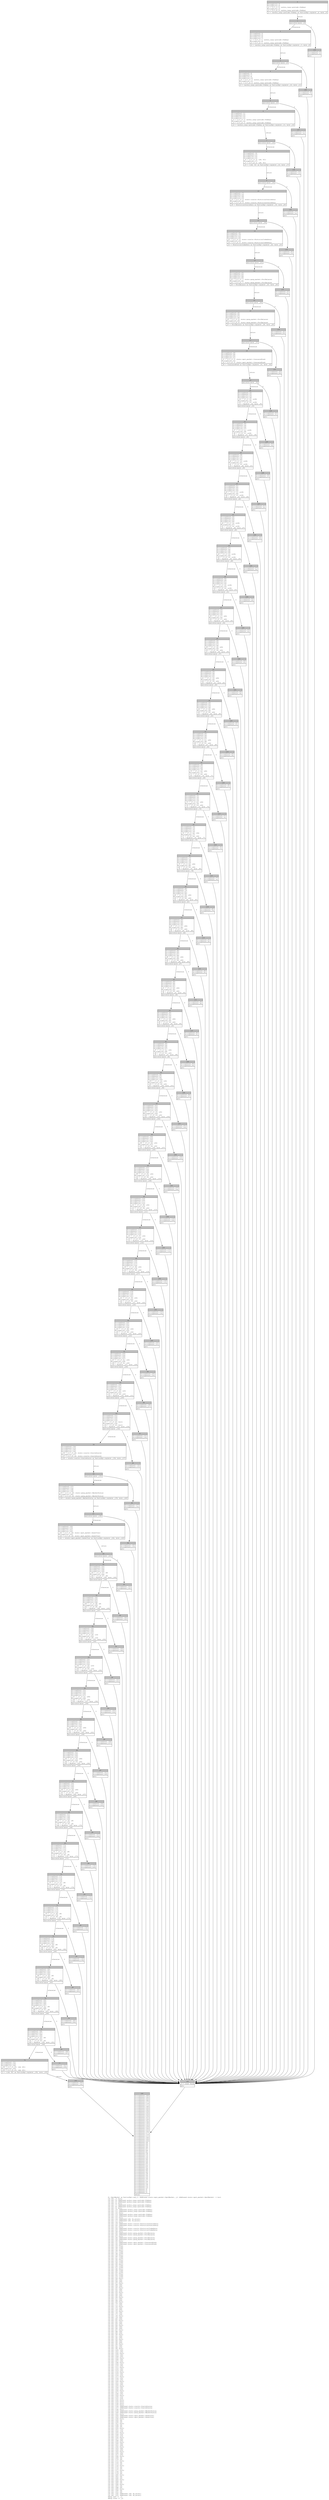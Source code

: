 digraph Mir_0_17889 {
    graph [fontname="Courier, monospace"];
    node [fontname="Courier, monospace"];
    edge [fontname="Courier, monospace"];
    label=<fn &lt;SpotMarket as PartialEq&gt;::eq(_1: &amp;ReErased state::spot_market::SpotMarket, _2: &amp;ReErased state::spot_market::SpotMarket) -&gt; bool<br align="left"/>let mut _3: bool;<br align="left"/>let mut _4: &amp;ReErased anchor_lang::prelude::Pubkey;<br align="left"/>let mut _5: &amp;ReErased anchor_lang::prelude::Pubkey;<br align="left"/>let mut _6: bool;<br align="left"/>let mut _7: &amp;ReErased anchor_lang::prelude::Pubkey;<br align="left"/>let mut _8: &amp;ReErased anchor_lang::prelude::Pubkey;<br align="left"/>let mut _9: bool;<br align="left"/>let mut _10: &amp;ReErased anchor_lang::prelude::Pubkey;<br align="left"/>let mut _11: &amp;ReErased anchor_lang::prelude::Pubkey;<br align="left"/>let mut _12: bool;<br align="left"/>let mut _13: &amp;ReErased anchor_lang::prelude::Pubkey;<br align="left"/>let mut _14: &amp;ReErased anchor_lang::prelude::Pubkey;<br align="left"/>let mut _15: bool;<br align="left"/>let mut _16: &amp;ReErased [u8; 32_usize];<br align="left"/>let mut _17: &amp;ReErased [u8; 32_usize];<br align="left"/>let mut _18: bool;<br align="left"/>let mut _19: &amp;ReErased state::oracle::HistoricalOracleData;<br align="left"/>let mut _20: &amp;ReErased state::oracle::HistoricalOracleData;<br align="left"/>let mut _21: bool;<br align="left"/>let mut _22: &amp;ReErased state::oracle::HistoricalIndexData;<br align="left"/>let mut _23: &amp;ReErased state::oracle::HistoricalIndexData;<br align="left"/>let mut _24: bool;<br align="left"/>let mut _25: &amp;ReErased state::perp_market::PoolBalance;<br align="left"/>let mut _26: &amp;ReErased state::perp_market::PoolBalance;<br align="left"/>let mut _27: bool;<br align="left"/>let mut _28: &amp;ReErased state::perp_market::PoolBalance;<br align="left"/>let mut _29: &amp;ReErased state::perp_market::PoolBalance;<br align="left"/>let mut _30: bool;<br align="left"/>let mut _31: &amp;ReErased state::spot_market::InsuranceFund;<br align="left"/>let mut _32: &amp;ReErased state::spot_market::InsuranceFund;<br align="left"/>let mut _33: bool;<br align="left"/>let mut _34: u128;<br align="left"/>let mut _35: u128;<br align="left"/>let mut _36: bool;<br align="left"/>let mut _37: u128;<br align="left"/>let mut _38: u128;<br align="left"/>let mut _39: bool;<br align="left"/>let mut _40: u128;<br align="left"/>let mut _41: u128;<br align="left"/>let mut _42: bool;<br align="left"/>let mut _43: u128;<br align="left"/>let mut _44: u128;<br align="left"/>let mut _45: bool;<br align="left"/>let mut _46: u128;<br align="left"/>let mut _47: u128;<br align="left"/>let mut _48: bool;<br align="left"/>let mut _49: u128;<br align="left"/>let mut _50: u128;<br align="left"/>let mut _51: bool;<br align="left"/>let mut _52: u128;<br align="left"/>let mut _53: u128;<br align="left"/>let mut _54: bool;<br align="left"/>let mut _55: u64;<br align="left"/>let mut _56: u64;<br align="left"/>let mut _57: bool;<br align="left"/>let mut _58: u64;<br align="left"/>let mut _59: u64;<br align="left"/>let mut _60: bool;<br align="left"/>let mut _61: u64;<br align="left"/>let mut _62: u64;<br align="left"/>let mut _63: bool;<br align="left"/>let mut _64: u64;<br align="left"/>let mut _65: u64;<br align="left"/>let mut _66: bool;<br align="left"/>let mut _67: u64;<br align="left"/>let mut _68: u64;<br align="left"/>let mut _69: bool;<br align="left"/>let mut _70: u64;<br align="left"/>let mut _71: u64;<br align="left"/>let mut _72: bool;<br align="left"/>let mut _73: u64;<br align="left"/>let mut _74: u64;<br align="left"/>let mut _75: bool;<br align="left"/>let mut _76: i64;<br align="left"/>let mut _77: i64;<br align="left"/>let mut _78: bool;<br align="left"/>let mut _79: u64;<br align="left"/>let mut _80: u64;<br align="left"/>let mut _81: bool;<br align="left"/>let mut _82: u64;<br align="left"/>let mut _83: u64;<br align="left"/>let mut _84: bool;<br align="left"/>let mut _85: u64;<br align="left"/>let mut _86: u64;<br align="left"/>let mut _87: bool;<br align="left"/>let mut _88: u64;<br align="left"/>let mut _89: u64;<br align="left"/>let mut _90: bool;<br align="left"/>let mut _91: u64;<br align="left"/>let mut _92: u64;<br align="left"/>let mut _93: bool;<br align="left"/>let mut _94: u64;<br align="left"/>let mut _95: u64;<br align="left"/>let mut _96: bool;<br align="left"/>let mut _97: u32;<br align="left"/>let mut _98: u32;<br align="left"/>let mut _99: bool;<br align="left"/>let mut _100: u32;<br align="left"/>let mut _101: u32;<br align="left"/>let mut _102: bool;<br align="left"/>let mut _103: u32;<br align="left"/>let mut _104: u32;<br align="left"/>let mut _105: bool;<br align="left"/>let mut _106: u32;<br align="left"/>let mut _107: u32;<br align="left"/>let mut _108: bool;<br align="left"/>let mut _109: u32;<br align="left"/>let mut _110: u32;<br align="left"/>let mut _111: bool;<br align="left"/>let mut _112: u32;<br align="left"/>let mut _113: u32;<br align="left"/>let mut _114: bool;<br align="left"/>let mut _115: u32;<br align="left"/>let mut _116: u32;<br align="left"/>let mut _117: bool;<br align="left"/>let mut _118: u32;<br align="left"/>let mut _119: u32;<br align="left"/>let mut _120: bool;<br align="left"/>let mut _121: u32;<br align="left"/>let mut _122: u32;<br align="left"/>let mut _123: bool;<br align="left"/>let mut _124: u32;<br align="left"/>let mut _125: u32;<br align="left"/>let mut _126: bool;<br align="left"/>let mut _127: u32;<br align="left"/>let mut _128: u32;<br align="left"/>let mut _129: bool;<br align="left"/>let mut _130: u16;<br align="left"/>let mut _131: u16;<br align="left"/>let mut _132: bool;<br align="left"/>let mut _133: bool;<br align="left"/>let mut _134: bool;<br align="left"/>let mut _135: bool;<br align="left"/>let mut _136: &amp;ReErased state::oracle::OracleSource;<br align="left"/>let mut _137: &amp;ReErased state::oracle::OracleSource;<br align="left"/>let mut _138: bool;<br align="left"/>let mut _139: &amp;ReErased state::perp_market::MarketStatus;<br align="left"/>let mut _140: &amp;ReErased state::perp_market::MarketStatus;<br align="left"/>let mut _141: bool;<br align="left"/>let mut _142: &amp;ReErased state::spot_market::AssetTier;<br align="left"/>let mut _143: &amp;ReErased state::spot_market::AssetTier;<br align="left"/>let mut _144: bool;<br align="left"/>let mut _145: u8;<br align="left"/>let mut _146: u8;<br align="left"/>let mut _147: bool;<br align="left"/>let mut _148: u8;<br align="left"/>let mut _149: u8;<br align="left"/>let mut _150: bool;<br align="left"/>let mut _151: i16;<br align="left"/>let mut _152: i16;<br align="left"/>let mut _153: bool;<br align="left"/>let mut _154: u16;<br align="left"/>let mut _155: u16;<br align="left"/>let mut _156: bool;<br align="left"/>let mut _157: u64;<br align="left"/>let mut _158: u64;<br align="left"/>let mut _159: bool;<br align="left"/>let mut _160: u64;<br align="left"/>let mut _161: u64;<br align="left"/>let mut _162: bool;<br align="left"/>let mut _163: u64;<br align="left"/>let mut _164: u64;<br align="left"/>let mut _165: bool;<br align="left"/>let mut _166: u64;<br align="left"/>let mut _167: u64;<br align="left"/>let mut _168: bool;<br align="left"/>let mut _169: u8;<br align="left"/>let mut _170: u8;<br align="left"/>let mut _171: bool;<br align="left"/>let mut _172: u8;<br align="left"/>let mut _173: u8;<br align="left"/>let mut _174: bool;<br align="left"/>let mut _175: u8;<br align="left"/>let mut _176: u8;<br align="left"/>let mut _177: bool;<br align="left"/>let mut _178: u8;<br align="left"/>let mut _179: u8;<br align="left"/>let mut _180: bool;<br align="left"/>let mut _181: u8;<br align="left"/>let mut _182: u8;<br align="left"/>let mut _183: bool;<br align="left"/>let mut _184: u8;<br align="left"/>let mut _185: u8;<br align="left"/>let mut _186: bool;<br align="left"/>let mut _187: u8;<br align="left"/>let mut _188: u8;<br align="left"/>let mut _189: bool;<br align="left"/>let mut _190: u8;<br align="left"/>let mut _191: u8;<br align="left"/>let mut _192: &amp;ReErased [u8; 40_usize];<br align="left"/>let mut _193: &amp;ReErased [u8; 40_usize];<br align="left"/>debug self =&gt; _1;<br align="left"/>debug other =&gt; _2;<br align="left"/>>;
    bb0__0_17889 [shape="none", label=<<table border="0" cellborder="1" cellspacing="0"><tr><td bgcolor="gray" align="center" colspan="1">0</td></tr><tr><td align="left" balign="left">StorageLive(_3)<br/>StorageLive(_4)<br/>_4 = &amp;((*_1).0: anchor_lang::prelude::Pubkey)<br/>StorageLive(_5)<br/>_5 = &amp;((*_2).0: anchor_lang::prelude::Pubkey)<br/></td></tr><tr><td align="left">_3 = &lt;anchor_lang::prelude::Pubkey as PartialEq&gt;::eq(move _4, move _5)</td></tr></table>>];
    bb1__0_17889 [shape="none", label=<<table border="0" cellborder="1" cellspacing="0"><tr><td bgcolor="gray" align="center" colspan="1">1</td></tr><tr><td align="left">switchInt(move _3)</td></tr></table>>];
    bb2__0_17889 [shape="none", label=<<table border="0" cellborder="1" cellspacing="0"><tr><td bgcolor="gray" align="center" colspan="1">2</td></tr><tr><td align="left" balign="left">StorageDead(_5)<br/>StorageDead(_4)<br/>StorageLive(_6)<br/>StorageLive(_7)<br/>_7 = &amp;((*_1).1: anchor_lang::prelude::Pubkey)<br/>StorageLive(_8)<br/>_8 = &amp;((*_2).1: anchor_lang::prelude::Pubkey)<br/></td></tr><tr><td align="left">_6 = &lt;anchor_lang::prelude::Pubkey as PartialEq&gt;::eq(move _7, move _8)</td></tr></table>>];
    bb3__0_17889 [shape="none", label=<<table border="0" cellborder="1" cellspacing="0"><tr><td bgcolor="gray" align="center" colspan="1">3</td></tr><tr><td align="left">switchInt(move _6)</td></tr></table>>];
    bb4__0_17889 [shape="none", label=<<table border="0" cellborder="1" cellspacing="0"><tr><td bgcolor="gray" align="center" colspan="1">4</td></tr><tr><td align="left" balign="left">StorageDead(_8)<br/>StorageDead(_7)<br/>StorageLive(_9)<br/>StorageLive(_10)<br/>_10 = &amp;((*_1).2: anchor_lang::prelude::Pubkey)<br/>StorageLive(_11)<br/>_11 = &amp;((*_2).2: anchor_lang::prelude::Pubkey)<br/></td></tr><tr><td align="left">_9 = &lt;anchor_lang::prelude::Pubkey as PartialEq&gt;::eq(move _10, move _11)</td></tr></table>>];
    bb5__0_17889 [shape="none", label=<<table border="0" cellborder="1" cellspacing="0"><tr><td bgcolor="gray" align="center" colspan="1">5</td></tr><tr><td align="left">switchInt(move _9)</td></tr></table>>];
    bb6__0_17889 [shape="none", label=<<table border="0" cellborder="1" cellspacing="0"><tr><td bgcolor="gray" align="center" colspan="1">6</td></tr><tr><td align="left" balign="left">StorageDead(_11)<br/>StorageDead(_10)<br/>StorageLive(_12)<br/>StorageLive(_13)<br/>_13 = &amp;((*_1).3: anchor_lang::prelude::Pubkey)<br/>StorageLive(_14)<br/>_14 = &amp;((*_2).3: anchor_lang::prelude::Pubkey)<br/></td></tr><tr><td align="left">_12 = &lt;anchor_lang::prelude::Pubkey as PartialEq&gt;::eq(move _13, move _14)</td></tr></table>>];
    bb7__0_17889 [shape="none", label=<<table border="0" cellborder="1" cellspacing="0"><tr><td bgcolor="gray" align="center" colspan="1">7</td></tr><tr><td align="left">switchInt(move _12)</td></tr></table>>];
    bb8__0_17889 [shape="none", label=<<table border="0" cellborder="1" cellspacing="0"><tr><td bgcolor="gray" align="center" colspan="1">8</td></tr><tr><td align="left" balign="left">StorageDead(_14)<br/>StorageDead(_13)<br/>StorageLive(_15)<br/>StorageLive(_16)<br/>_16 = &amp;((*_1).4: [u8; 32])<br/>StorageLive(_17)<br/>_17 = &amp;((*_2).4: [u8; 32])<br/></td></tr><tr><td align="left">_15 = &lt;[u8; 32] as PartialEq&gt;::eq(move _16, move _17)</td></tr></table>>];
    bb9__0_17889 [shape="none", label=<<table border="0" cellborder="1" cellspacing="0"><tr><td bgcolor="gray" align="center" colspan="1">9</td></tr><tr><td align="left">switchInt(move _15)</td></tr></table>>];
    bb10__0_17889 [shape="none", label=<<table border="0" cellborder="1" cellspacing="0"><tr><td bgcolor="gray" align="center" colspan="1">10</td></tr><tr><td align="left" balign="left">StorageDead(_17)<br/>StorageDead(_16)<br/>StorageLive(_18)<br/>StorageLive(_19)<br/>_19 = &amp;((*_1).5: state::oracle::HistoricalOracleData)<br/>StorageLive(_20)<br/>_20 = &amp;((*_2).5: state::oracle::HistoricalOracleData)<br/></td></tr><tr><td align="left">_18 = &lt;HistoricalOracleData as PartialEq&gt;::eq(move _19, move _20)</td></tr></table>>];
    bb11__0_17889 [shape="none", label=<<table border="0" cellborder="1" cellspacing="0"><tr><td bgcolor="gray" align="center" colspan="1">11</td></tr><tr><td align="left">switchInt(move _18)</td></tr></table>>];
    bb12__0_17889 [shape="none", label=<<table border="0" cellborder="1" cellspacing="0"><tr><td bgcolor="gray" align="center" colspan="1">12</td></tr><tr><td align="left" balign="left">StorageDead(_20)<br/>StorageDead(_19)<br/>StorageLive(_21)<br/>StorageLive(_22)<br/>_22 = &amp;((*_1).6: state::oracle::HistoricalIndexData)<br/>StorageLive(_23)<br/>_23 = &amp;((*_2).6: state::oracle::HistoricalIndexData)<br/></td></tr><tr><td align="left">_21 = &lt;HistoricalIndexData as PartialEq&gt;::eq(move _22, move _23)</td></tr></table>>];
    bb13__0_17889 [shape="none", label=<<table border="0" cellborder="1" cellspacing="0"><tr><td bgcolor="gray" align="center" colspan="1">13</td></tr><tr><td align="left">switchInt(move _21)</td></tr></table>>];
    bb14__0_17889 [shape="none", label=<<table border="0" cellborder="1" cellspacing="0"><tr><td bgcolor="gray" align="center" colspan="1">14</td></tr><tr><td align="left" balign="left">StorageDead(_23)<br/>StorageDead(_22)<br/>StorageLive(_24)<br/>StorageLive(_25)<br/>_25 = &amp;((*_1).7: state::perp_market::PoolBalance)<br/>StorageLive(_26)<br/>_26 = &amp;((*_2).7: state::perp_market::PoolBalance)<br/></td></tr><tr><td align="left">_24 = &lt;PoolBalance as PartialEq&gt;::eq(move _25, move _26)</td></tr></table>>];
    bb15__0_17889 [shape="none", label=<<table border="0" cellborder="1" cellspacing="0"><tr><td bgcolor="gray" align="center" colspan="1">15</td></tr><tr><td align="left">switchInt(move _24)</td></tr></table>>];
    bb16__0_17889 [shape="none", label=<<table border="0" cellborder="1" cellspacing="0"><tr><td bgcolor="gray" align="center" colspan="1">16</td></tr><tr><td align="left" balign="left">StorageDead(_26)<br/>StorageDead(_25)<br/>StorageLive(_27)<br/>StorageLive(_28)<br/>_28 = &amp;((*_1).8: state::perp_market::PoolBalance)<br/>StorageLive(_29)<br/>_29 = &amp;((*_2).8: state::perp_market::PoolBalance)<br/></td></tr><tr><td align="left">_27 = &lt;PoolBalance as PartialEq&gt;::eq(move _28, move _29)</td></tr></table>>];
    bb17__0_17889 [shape="none", label=<<table border="0" cellborder="1" cellspacing="0"><tr><td bgcolor="gray" align="center" colspan="1">17</td></tr><tr><td align="left">switchInt(move _27)</td></tr></table>>];
    bb18__0_17889 [shape="none", label=<<table border="0" cellborder="1" cellspacing="0"><tr><td bgcolor="gray" align="center" colspan="1">18</td></tr><tr><td align="left" balign="left">StorageDead(_29)<br/>StorageDead(_28)<br/>StorageLive(_30)<br/>StorageLive(_31)<br/>_31 = &amp;((*_1).9: state::spot_market::InsuranceFund)<br/>StorageLive(_32)<br/>_32 = &amp;((*_2).9: state::spot_market::InsuranceFund)<br/></td></tr><tr><td align="left">_30 = &lt;InsuranceFund as PartialEq&gt;::eq(move _31, move _32)</td></tr></table>>];
    bb19__0_17889 [shape="none", label=<<table border="0" cellborder="1" cellspacing="0"><tr><td bgcolor="gray" align="center" colspan="1">19</td></tr><tr><td align="left">switchInt(move _30)</td></tr></table>>];
    bb20__0_17889 [shape="none", label=<<table border="0" cellborder="1" cellspacing="0"><tr><td bgcolor="gray" align="center" colspan="1">20</td></tr><tr><td align="left" balign="left">StorageDead(_32)<br/>StorageDead(_31)<br/>StorageLive(_33)<br/>StorageLive(_34)<br/>_34 = ((*_1).10: u128)<br/>StorageLive(_35)<br/>_35 = ((*_2).10: u128)<br/>_33 = Eq(move _34, move _35)<br/></td></tr><tr><td align="left">switchInt(move _33)</td></tr></table>>];
    bb21__0_17889 [shape="none", label=<<table border="0" cellborder="1" cellspacing="0"><tr><td bgcolor="gray" align="center" colspan="1">21</td></tr><tr><td align="left" balign="left">StorageDead(_35)<br/>StorageDead(_34)<br/>StorageLive(_36)<br/>StorageLive(_37)<br/>_37 = ((*_1).11: u128)<br/>StorageLive(_38)<br/>_38 = ((*_2).11: u128)<br/>_36 = Eq(move _37, move _38)<br/></td></tr><tr><td align="left">switchInt(move _36)</td></tr></table>>];
    bb22__0_17889 [shape="none", label=<<table border="0" cellborder="1" cellspacing="0"><tr><td bgcolor="gray" align="center" colspan="1">22</td></tr><tr><td align="left" balign="left">StorageDead(_38)<br/>StorageDead(_37)<br/>StorageLive(_39)<br/>StorageLive(_40)<br/>_40 = ((*_1).12: u128)<br/>StorageLive(_41)<br/>_41 = ((*_2).12: u128)<br/>_39 = Eq(move _40, move _41)<br/></td></tr><tr><td align="left">switchInt(move _39)</td></tr></table>>];
    bb23__0_17889 [shape="none", label=<<table border="0" cellborder="1" cellspacing="0"><tr><td bgcolor="gray" align="center" colspan="1">23</td></tr><tr><td align="left" balign="left">StorageDead(_41)<br/>StorageDead(_40)<br/>StorageLive(_42)<br/>StorageLive(_43)<br/>_43 = ((*_1).13: u128)<br/>StorageLive(_44)<br/>_44 = ((*_2).13: u128)<br/>_42 = Eq(move _43, move _44)<br/></td></tr><tr><td align="left">switchInt(move _42)</td></tr></table>>];
    bb24__0_17889 [shape="none", label=<<table border="0" cellborder="1" cellspacing="0"><tr><td bgcolor="gray" align="center" colspan="1">24</td></tr><tr><td align="left" balign="left">StorageDead(_44)<br/>StorageDead(_43)<br/>StorageLive(_45)<br/>StorageLive(_46)<br/>_46 = ((*_1).14: u128)<br/>StorageLive(_47)<br/>_47 = ((*_2).14: u128)<br/>_45 = Eq(move _46, move _47)<br/></td></tr><tr><td align="left">switchInt(move _45)</td></tr></table>>];
    bb25__0_17889 [shape="none", label=<<table border="0" cellborder="1" cellspacing="0"><tr><td bgcolor="gray" align="center" colspan="1">25</td></tr><tr><td align="left" balign="left">StorageDead(_47)<br/>StorageDead(_46)<br/>StorageLive(_48)<br/>StorageLive(_49)<br/>_49 = ((*_1).15: u128)<br/>StorageLive(_50)<br/>_50 = ((*_2).15: u128)<br/>_48 = Eq(move _49, move _50)<br/></td></tr><tr><td align="left">switchInt(move _48)</td></tr></table>>];
    bb26__0_17889 [shape="none", label=<<table border="0" cellborder="1" cellspacing="0"><tr><td bgcolor="gray" align="center" colspan="1">26</td></tr><tr><td align="left" balign="left">StorageDead(_50)<br/>StorageDead(_49)<br/>StorageLive(_51)<br/>StorageLive(_52)<br/>_52 = ((*_1).16: u128)<br/>StorageLive(_53)<br/>_53 = ((*_2).16: u128)<br/>_51 = Eq(move _52, move _53)<br/></td></tr><tr><td align="left">switchInt(move _51)</td></tr></table>>];
    bb27__0_17889 [shape="none", label=<<table border="0" cellborder="1" cellspacing="0"><tr><td bgcolor="gray" align="center" colspan="1">27</td></tr><tr><td align="left" balign="left">StorageDead(_53)<br/>StorageDead(_52)<br/>StorageLive(_54)<br/>StorageLive(_55)<br/>_55 = ((*_1).17: u64)<br/>StorageLive(_56)<br/>_56 = ((*_2).17: u64)<br/>_54 = Eq(move _55, move _56)<br/></td></tr><tr><td align="left">switchInt(move _54)</td></tr></table>>];
    bb28__0_17889 [shape="none", label=<<table border="0" cellborder="1" cellspacing="0"><tr><td bgcolor="gray" align="center" colspan="1">28</td></tr><tr><td align="left" balign="left">StorageDead(_56)<br/>StorageDead(_55)<br/>StorageLive(_57)<br/>StorageLive(_58)<br/>_58 = ((*_1).18: u64)<br/>StorageLive(_59)<br/>_59 = ((*_2).18: u64)<br/>_57 = Eq(move _58, move _59)<br/></td></tr><tr><td align="left">switchInt(move _57)</td></tr></table>>];
    bb29__0_17889 [shape="none", label=<<table border="0" cellborder="1" cellspacing="0"><tr><td bgcolor="gray" align="center" colspan="1">29</td></tr><tr><td align="left" balign="left">StorageDead(_59)<br/>StorageDead(_58)<br/>StorageLive(_60)<br/>StorageLive(_61)<br/>_61 = ((*_1).19: u64)<br/>StorageLive(_62)<br/>_62 = ((*_2).19: u64)<br/>_60 = Eq(move _61, move _62)<br/></td></tr><tr><td align="left">switchInt(move _60)</td></tr></table>>];
    bb30__0_17889 [shape="none", label=<<table border="0" cellborder="1" cellspacing="0"><tr><td bgcolor="gray" align="center" colspan="1">30</td></tr><tr><td align="left" balign="left">StorageDead(_62)<br/>StorageDead(_61)<br/>StorageLive(_63)<br/>StorageLive(_64)<br/>_64 = ((*_1).20: u64)<br/>StorageLive(_65)<br/>_65 = ((*_2).20: u64)<br/>_63 = Eq(move _64, move _65)<br/></td></tr><tr><td align="left">switchInt(move _63)</td></tr></table>>];
    bb31__0_17889 [shape="none", label=<<table border="0" cellborder="1" cellspacing="0"><tr><td bgcolor="gray" align="center" colspan="1">31</td></tr><tr><td align="left" balign="left">StorageDead(_65)<br/>StorageDead(_64)<br/>StorageLive(_66)<br/>StorageLive(_67)<br/>_67 = ((*_1).21: u64)<br/>StorageLive(_68)<br/>_68 = ((*_2).21: u64)<br/>_66 = Eq(move _67, move _68)<br/></td></tr><tr><td align="left">switchInt(move _66)</td></tr></table>>];
    bb32__0_17889 [shape="none", label=<<table border="0" cellborder="1" cellspacing="0"><tr><td bgcolor="gray" align="center" colspan="1">32</td></tr><tr><td align="left" balign="left">StorageDead(_68)<br/>StorageDead(_67)<br/>StorageLive(_69)<br/>StorageLive(_70)<br/>_70 = ((*_1).22: u64)<br/>StorageLive(_71)<br/>_71 = ((*_2).22: u64)<br/>_69 = Eq(move _70, move _71)<br/></td></tr><tr><td align="left">switchInt(move _69)</td></tr></table>>];
    bb33__0_17889 [shape="none", label=<<table border="0" cellborder="1" cellspacing="0"><tr><td bgcolor="gray" align="center" colspan="1">33</td></tr><tr><td align="left" balign="left">StorageDead(_71)<br/>StorageDead(_70)<br/>StorageLive(_72)<br/>StorageLive(_73)<br/>_73 = ((*_1).23: u64)<br/>StorageLive(_74)<br/>_74 = ((*_2).23: u64)<br/>_72 = Eq(move _73, move _74)<br/></td></tr><tr><td align="left">switchInt(move _72)</td></tr></table>>];
    bb34__0_17889 [shape="none", label=<<table border="0" cellborder="1" cellspacing="0"><tr><td bgcolor="gray" align="center" colspan="1">34</td></tr><tr><td align="left" balign="left">StorageDead(_74)<br/>StorageDead(_73)<br/>StorageLive(_75)<br/>StorageLive(_76)<br/>_76 = ((*_1).24: i64)<br/>StorageLive(_77)<br/>_77 = ((*_2).24: i64)<br/>_75 = Eq(move _76, move _77)<br/></td></tr><tr><td align="left">switchInt(move _75)</td></tr></table>>];
    bb35__0_17889 [shape="none", label=<<table border="0" cellborder="1" cellspacing="0"><tr><td bgcolor="gray" align="center" colspan="1">35</td></tr><tr><td align="left" balign="left">StorageDead(_77)<br/>StorageDead(_76)<br/>StorageLive(_78)<br/>StorageLive(_79)<br/>_79 = ((*_1).25: u64)<br/>StorageLive(_80)<br/>_80 = ((*_2).25: u64)<br/>_78 = Eq(move _79, move _80)<br/></td></tr><tr><td align="left">switchInt(move _78)</td></tr></table>>];
    bb36__0_17889 [shape="none", label=<<table border="0" cellborder="1" cellspacing="0"><tr><td bgcolor="gray" align="center" colspan="1">36</td></tr><tr><td align="left" balign="left">StorageDead(_80)<br/>StorageDead(_79)<br/>StorageLive(_81)<br/>StorageLive(_82)<br/>_82 = ((*_1).26: u64)<br/>StorageLive(_83)<br/>_83 = ((*_2).26: u64)<br/>_81 = Eq(move _82, move _83)<br/></td></tr><tr><td align="left">switchInt(move _81)</td></tr></table>>];
    bb37__0_17889 [shape="none", label=<<table border="0" cellborder="1" cellspacing="0"><tr><td bgcolor="gray" align="center" colspan="1">37</td></tr><tr><td align="left" balign="left">StorageDead(_83)<br/>StorageDead(_82)<br/>StorageLive(_84)<br/>StorageLive(_85)<br/>_85 = ((*_1).27: u64)<br/>StorageLive(_86)<br/>_86 = ((*_2).27: u64)<br/>_84 = Eq(move _85, move _86)<br/></td></tr><tr><td align="left">switchInt(move _84)</td></tr></table>>];
    bb38__0_17889 [shape="none", label=<<table border="0" cellborder="1" cellspacing="0"><tr><td bgcolor="gray" align="center" colspan="1">38</td></tr><tr><td align="left" balign="left">StorageDead(_86)<br/>StorageDead(_85)<br/>StorageLive(_87)<br/>StorageLive(_88)<br/>_88 = ((*_1).28: u64)<br/>StorageLive(_89)<br/>_89 = ((*_2).28: u64)<br/>_87 = Eq(move _88, move _89)<br/></td></tr><tr><td align="left">switchInt(move _87)</td></tr></table>>];
    bb39__0_17889 [shape="none", label=<<table border="0" cellborder="1" cellspacing="0"><tr><td bgcolor="gray" align="center" colspan="1">39</td></tr><tr><td align="left" balign="left">StorageDead(_89)<br/>StorageDead(_88)<br/>StorageLive(_90)<br/>StorageLive(_91)<br/>_91 = ((*_1).29: u64)<br/>StorageLive(_92)<br/>_92 = ((*_2).29: u64)<br/>_90 = Eq(move _91, move _92)<br/></td></tr><tr><td align="left">switchInt(move _90)</td></tr></table>>];
    bb40__0_17889 [shape="none", label=<<table border="0" cellborder="1" cellspacing="0"><tr><td bgcolor="gray" align="center" colspan="1">40</td></tr><tr><td align="left" balign="left">StorageDead(_92)<br/>StorageDead(_91)<br/>StorageLive(_93)<br/>StorageLive(_94)<br/>_94 = ((*_1).30: u64)<br/>StorageLive(_95)<br/>_95 = ((*_2).30: u64)<br/>_93 = Eq(move _94, move _95)<br/></td></tr><tr><td align="left">switchInt(move _93)</td></tr></table>>];
    bb41__0_17889 [shape="none", label=<<table border="0" cellborder="1" cellspacing="0"><tr><td bgcolor="gray" align="center" colspan="1">41</td></tr><tr><td align="left" balign="left">StorageDead(_95)<br/>StorageDead(_94)<br/>StorageLive(_96)<br/>StorageLive(_97)<br/>_97 = ((*_1).31: u32)<br/>StorageLive(_98)<br/>_98 = ((*_2).31: u32)<br/>_96 = Eq(move _97, move _98)<br/></td></tr><tr><td align="left">switchInt(move _96)</td></tr></table>>];
    bb42__0_17889 [shape="none", label=<<table border="0" cellborder="1" cellspacing="0"><tr><td bgcolor="gray" align="center" colspan="1">42</td></tr><tr><td align="left" balign="left">StorageDead(_98)<br/>StorageDead(_97)<br/>StorageLive(_99)<br/>StorageLive(_100)<br/>_100 = ((*_1).32: u32)<br/>StorageLive(_101)<br/>_101 = ((*_2).32: u32)<br/>_99 = Eq(move _100, move _101)<br/></td></tr><tr><td align="left">switchInt(move _99)</td></tr></table>>];
    bb43__0_17889 [shape="none", label=<<table border="0" cellborder="1" cellspacing="0"><tr><td bgcolor="gray" align="center" colspan="1">43</td></tr><tr><td align="left" balign="left">StorageDead(_101)<br/>StorageDead(_100)<br/>StorageLive(_102)<br/>StorageLive(_103)<br/>_103 = ((*_1).33: u32)<br/>StorageLive(_104)<br/>_104 = ((*_2).33: u32)<br/>_102 = Eq(move _103, move _104)<br/></td></tr><tr><td align="left">switchInt(move _102)</td></tr></table>>];
    bb44__0_17889 [shape="none", label=<<table border="0" cellborder="1" cellspacing="0"><tr><td bgcolor="gray" align="center" colspan="1">44</td></tr><tr><td align="left" balign="left">StorageDead(_104)<br/>StorageDead(_103)<br/>StorageLive(_105)<br/>StorageLive(_106)<br/>_106 = ((*_1).34: u32)<br/>StorageLive(_107)<br/>_107 = ((*_2).34: u32)<br/>_105 = Eq(move _106, move _107)<br/></td></tr><tr><td align="left">switchInt(move _105)</td></tr></table>>];
    bb45__0_17889 [shape="none", label=<<table border="0" cellborder="1" cellspacing="0"><tr><td bgcolor="gray" align="center" colspan="1">45</td></tr><tr><td align="left" balign="left">StorageDead(_107)<br/>StorageDead(_106)<br/>StorageLive(_108)<br/>StorageLive(_109)<br/>_109 = ((*_1).35: u32)<br/>StorageLive(_110)<br/>_110 = ((*_2).35: u32)<br/>_108 = Eq(move _109, move _110)<br/></td></tr><tr><td align="left">switchInt(move _108)</td></tr></table>>];
    bb46__0_17889 [shape="none", label=<<table border="0" cellborder="1" cellspacing="0"><tr><td bgcolor="gray" align="center" colspan="1">46</td></tr><tr><td align="left" balign="left">StorageDead(_110)<br/>StorageDead(_109)<br/>StorageLive(_111)<br/>StorageLive(_112)<br/>_112 = ((*_1).36: u32)<br/>StorageLive(_113)<br/>_113 = ((*_2).36: u32)<br/>_111 = Eq(move _112, move _113)<br/></td></tr><tr><td align="left">switchInt(move _111)</td></tr></table>>];
    bb47__0_17889 [shape="none", label=<<table border="0" cellborder="1" cellspacing="0"><tr><td bgcolor="gray" align="center" colspan="1">47</td></tr><tr><td align="left" balign="left">StorageDead(_113)<br/>StorageDead(_112)<br/>StorageLive(_114)<br/>StorageLive(_115)<br/>_115 = ((*_1).37: u32)<br/>StorageLive(_116)<br/>_116 = ((*_2).37: u32)<br/>_114 = Eq(move _115, move _116)<br/></td></tr><tr><td align="left">switchInt(move _114)</td></tr></table>>];
    bb48__0_17889 [shape="none", label=<<table border="0" cellborder="1" cellspacing="0"><tr><td bgcolor="gray" align="center" colspan="1">48</td></tr><tr><td align="left" balign="left">StorageDead(_116)<br/>StorageDead(_115)<br/>StorageLive(_117)<br/>StorageLive(_118)<br/>_118 = ((*_1).38: u32)<br/>StorageLive(_119)<br/>_119 = ((*_2).38: u32)<br/>_117 = Eq(move _118, move _119)<br/></td></tr><tr><td align="left">switchInt(move _117)</td></tr></table>>];
    bb49__0_17889 [shape="none", label=<<table border="0" cellborder="1" cellspacing="0"><tr><td bgcolor="gray" align="center" colspan="1">49</td></tr><tr><td align="left" balign="left">StorageDead(_119)<br/>StorageDead(_118)<br/>StorageLive(_120)<br/>StorageLive(_121)<br/>_121 = ((*_1).39: u32)<br/>StorageLive(_122)<br/>_122 = ((*_2).39: u32)<br/>_120 = Eq(move _121, move _122)<br/></td></tr><tr><td align="left">switchInt(move _120)</td></tr></table>>];
    bb50__0_17889 [shape="none", label=<<table border="0" cellborder="1" cellspacing="0"><tr><td bgcolor="gray" align="center" colspan="1">50</td></tr><tr><td align="left" balign="left">StorageDead(_122)<br/>StorageDead(_121)<br/>StorageLive(_123)<br/>StorageLive(_124)<br/>_124 = ((*_1).40: u32)<br/>StorageLive(_125)<br/>_125 = ((*_2).40: u32)<br/>_123 = Eq(move _124, move _125)<br/></td></tr><tr><td align="left">switchInt(move _123)</td></tr></table>>];
    bb51__0_17889 [shape="none", label=<<table border="0" cellborder="1" cellspacing="0"><tr><td bgcolor="gray" align="center" colspan="1">51</td></tr><tr><td align="left" balign="left">StorageDead(_125)<br/>StorageDead(_124)<br/>StorageLive(_126)<br/>StorageLive(_127)<br/>_127 = ((*_1).41: u32)<br/>StorageLive(_128)<br/>_128 = ((*_2).41: u32)<br/>_126 = Eq(move _127, move _128)<br/></td></tr><tr><td align="left">switchInt(move _126)</td></tr></table>>];
    bb52__0_17889 [shape="none", label=<<table border="0" cellborder="1" cellspacing="0"><tr><td bgcolor="gray" align="center" colspan="1">52</td></tr><tr><td align="left" balign="left">StorageDead(_128)<br/>StorageDead(_127)<br/>StorageLive(_129)<br/>StorageLive(_130)<br/>_130 = ((*_1).42: u16)<br/>StorageLive(_131)<br/>_131 = ((*_2).42: u16)<br/>_129 = Eq(move _130, move _131)<br/></td></tr><tr><td align="left">switchInt(move _129)</td></tr></table>>];
    bb53__0_17889 [shape="none", label=<<table border="0" cellborder="1" cellspacing="0"><tr><td bgcolor="gray" align="center" colspan="1">53</td></tr><tr><td align="left" balign="left">StorageDead(_131)<br/>StorageDead(_130)<br/>StorageLive(_132)<br/>StorageLive(_133)<br/>_133 = ((*_1).43: bool)<br/>StorageLive(_134)<br/>_134 = ((*_2).43: bool)<br/>_132 = Eq(move _133, move _134)<br/></td></tr><tr><td align="left">switchInt(move _132)</td></tr></table>>];
    bb54__0_17889 [shape="none", label=<<table border="0" cellborder="1" cellspacing="0"><tr><td bgcolor="gray" align="center" colspan="1">54</td></tr><tr><td align="left" balign="left">StorageDead(_134)<br/>StorageDead(_133)<br/>StorageLive(_135)<br/>StorageLive(_136)<br/>_136 = &amp;((*_1).44: state::oracle::OracleSource)<br/>StorageLive(_137)<br/>_137 = &amp;((*_2).44: state::oracle::OracleSource)<br/></td></tr><tr><td align="left">_135 = &lt;state::oracle::OracleSource as PartialEq&gt;::eq(move _136, move _137)</td></tr></table>>];
    bb55__0_17889 [shape="none", label=<<table border="0" cellborder="1" cellspacing="0"><tr><td bgcolor="gray" align="center" colspan="1">55</td></tr><tr><td align="left">switchInt(move _135)</td></tr></table>>];
    bb56__0_17889 [shape="none", label=<<table border="0" cellborder="1" cellspacing="0"><tr><td bgcolor="gray" align="center" colspan="1">56</td></tr><tr><td align="left" balign="left">StorageDead(_137)<br/>StorageDead(_136)<br/>StorageLive(_138)<br/>StorageLive(_139)<br/>_139 = &amp;((*_1).45: state::perp_market::MarketStatus)<br/>StorageLive(_140)<br/>_140 = &amp;((*_2).45: state::perp_market::MarketStatus)<br/></td></tr><tr><td align="left">_138 = &lt;state::perp_market::MarketStatus as PartialEq&gt;::eq(move _139, move _140)</td></tr></table>>];
    bb57__0_17889 [shape="none", label=<<table border="0" cellborder="1" cellspacing="0"><tr><td bgcolor="gray" align="center" colspan="1">57</td></tr><tr><td align="left">switchInt(move _138)</td></tr></table>>];
    bb58__0_17889 [shape="none", label=<<table border="0" cellborder="1" cellspacing="0"><tr><td bgcolor="gray" align="center" colspan="1">58</td></tr><tr><td align="left" balign="left">StorageDead(_140)<br/>StorageDead(_139)<br/>StorageLive(_141)<br/>StorageLive(_142)<br/>_142 = &amp;((*_1).46: state::spot_market::AssetTier)<br/>StorageLive(_143)<br/>_143 = &amp;((*_2).46: state::spot_market::AssetTier)<br/></td></tr><tr><td align="left">_141 = &lt;state::spot_market::AssetTier as PartialEq&gt;::eq(move _142, move _143)</td></tr></table>>];
    bb59__0_17889 [shape="none", label=<<table border="0" cellborder="1" cellspacing="0"><tr><td bgcolor="gray" align="center" colspan="1">59</td></tr><tr><td align="left">switchInt(move _141)</td></tr></table>>];
    bb60__0_17889 [shape="none", label=<<table border="0" cellborder="1" cellspacing="0"><tr><td bgcolor="gray" align="center" colspan="1">60</td></tr><tr><td align="left" balign="left">StorageDead(_143)<br/>StorageDead(_142)<br/>StorageLive(_144)<br/>StorageLive(_145)<br/>_145 = ((*_1).47: u8)<br/>StorageLive(_146)<br/>_146 = ((*_2).47: u8)<br/>_144 = Eq(move _145, move _146)<br/></td></tr><tr><td align="left">switchInt(move _144)</td></tr></table>>];
    bb61__0_17889 [shape="none", label=<<table border="0" cellborder="1" cellspacing="0"><tr><td bgcolor="gray" align="center" colspan="1">61</td></tr><tr><td align="left" balign="left">StorageDead(_146)<br/>StorageDead(_145)<br/>StorageLive(_147)<br/>StorageLive(_148)<br/>_148 = ((*_1).48: u8)<br/>StorageLive(_149)<br/>_149 = ((*_2).48: u8)<br/>_147 = Eq(move _148, move _149)<br/></td></tr><tr><td align="left">switchInt(move _147)</td></tr></table>>];
    bb62__0_17889 [shape="none", label=<<table border="0" cellborder="1" cellspacing="0"><tr><td bgcolor="gray" align="center" colspan="1">62</td></tr><tr><td align="left" balign="left">StorageDead(_149)<br/>StorageDead(_148)<br/>StorageLive(_150)<br/>StorageLive(_151)<br/>_151 = ((*_1).49: i16)<br/>StorageLive(_152)<br/>_152 = ((*_2).49: i16)<br/>_150 = Eq(move _151, move _152)<br/></td></tr><tr><td align="left">switchInt(move _150)</td></tr></table>>];
    bb63__0_17889 [shape="none", label=<<table border="0" cellborder="1" cellspacing="0"><tr><td bgcolor="gray" align="center" colspan="1">63</td></tr><tr><td align="left" balign="left">StorageDead(_152)<br/>StorageDead(_151)<br/>StorageLive(_153)<br/>StorageLive(_154)<br/>_154 = ((*_1).50: u16)<br/>StorageLive(_155)<br/>_155 = ((*_2).50: u16)<br/>_153 = Eq(move _154, move _155)<br/></td></tr><tr><td align="left">switchInt(move _153)</td></tr></table>>];
    bb64__0_17889 [shape="none", label=<<table border="0" cellborder="1" cellspacing="0"><tr><td bgcolor="gray" align="center" colspan="1">64</td></tr><tr><td align="left" balign="left">StorageDead(_155)<br/>StorageDead(_154)<br/>StorageLive(_156)<br/>StorageLive(_157)<br/>_157 = ((*_1).51: u64)<br/>StorageLive(_158)<br/>_158 = ((*_2).51: u64)<br/>_156 = Eq(move _157, move _158)<br/></td></tr><tr><td align="left">switchInt(move _156)</td></tr></table>>];
    bb65__0_17889 [shape="none", label=<<table border="0" cellborder="1" cellspacing="0"><tr><td bgcolor="gray" align="center" colspan="1">65</td></tr><tr><td align="left" balign="left">StorageDead(_158)<br/>StorageDead(_157)<br/>StorageLive(_159)<br/>StorageLive(_160)<br/>_160 = ((*_1).52: u64)<br/>StorageLive(_161)<br/>_161 = ((*_2).52: u64)<br/>_159 = Eq(move _160, move _161)<br/></td></tr><tr><td align="left">switchInt(move _159)</td></tr></table>>];
    bb66__0_17889 [shape="none", label=<<table border="0" cellborder="1" cellspacing="0"><tr><td bgcolor="gray" align="center" colspan="1">66</td></tr><tr><td align="left" balign="left">StorageDead(_161)<br/>StorageDead(_160)<br/>StorageLive(_162)<br/>StorageLive(_163)<br/>_163 = ((*_1).53: u64)<br/>StorageLive(_164)<br/>_164 = ((*_2).53: u64)<br/>_162 = Eq(move _163, move _164)<br/></td></tr><tr><td align="left">switchInt(move _162)</td></tr></table>>];
    bb67__0_17889 [shape="none", label=<<table border="0" cellborder="1" cellspacing="0"><tr><td bgcolor="gray" align="center" colspan="1">67</td></tr><tr><td align="left" balign="left">StorageDead(_164)<br/>StorageDead(_163)<br/>StorageLive(_165)<br/>StorageLive(_166)<br/>_166 = ((*_1).54: u64)<br/>StorageLive(_167)<br/>_167 = ((*_2).54: u64)<br/>_165 = Eq(move _166, move _167)<br/></td></tr><tr><td align="left">switchInt(move _165)</td></tr></table>>];
    bb68__0_17889 [shape="none", label=<<table border="0" cellborder="1" cellspacing="0"><tr><td bgcolor="gray" align="center" colspan="1">68</td></tr><tr><td align="left" balign="left">StorageDead(_167)<br/>StorageDead(_166)<br/>StorageLive(_168)<br/>StorageLive(_169)<br/>_169 = ((*_1).55: u8)<br/>StorageLive(_170)<br/>_170 = ((*_2).55: u8)<br/>_168 = Eq(move _169, move _170)<br/></td></tr><tr><td align="left">switchInt(move _168)</td></tr></table>>];
    bb69__0_17889 [shape="none", label=<<table border="0" cellborder="1" cellspacing="0"><tr><td bgcolor="gray" align="center" colspan="1">69</td></tr><tr><td align="left" balign="left">StorageDead(_170)<br/>StorageDead(_169)<br/>StorageLive(_171)<br/>StorageLive(_172)<br/>_172 = ((*_1).56: u8)<br/>StorageLive(_173)<br/>_173 = ((*_2).56: u8)<br/>_171 = Eq(move _172, move _173)<br/></td></tr><tr><td align="left">switchInt(move _171)</td></tr></table>>];
    bb70__0_17889 [shape="none", label=<<table border="0" cellborder="1" cellspacing="0"><tr><td bgcolor="gray" align="center" colspan="1">70</td></tr><tr><td align="left" balign="left">StorageDead(_173)<br/>StorageDead(_172)<br/>StorageLive(_174)<br/>StorageLive(_175)<br/>_175 = ((*_1).57: u8)<br/>StorageLive(_176)<br/>_176 = ((*_2).57: u8)<br/>_174 = Eq(move _175, move _176)<br/></td></tr><tr><td align="left">switchInt(move _174)</td></tr></table>>];
    bb71__0_17889 [shape="none", label=<<table border="0" cellborder="1" cellspacing="0"><tr><td bgcolor="gray" align="center" colspan="1">71</td></tr><tr><td align="left" balign="left">StorageDead(_176)<br/>StorageDead(_175)<br/>StorageLive(_177)<br/>StorageLive(_178)<br/>_178 = ((*_1).58: u8)<br/>StorageLive(_179)<br/>_179 = ((*_2).58: u8)<br/>_177 = Eq(move _178, move _179)<br/></td></tr><tr><td align="left">switchInt(move _177)</td></tr></table>>];
    bb72__0_17889 [shape="none", label=<<table border="0" cellborder="1" cellspacing="0"><tr><td bgcolor="gray" align="center" colspan="1">72</td></tr><tr><td align="left" balign="left">StorageDead(_179)<br/>StorageDead(_178)<br/>StorageLive(_180)<br/>StorageLive(_181)<br/>_181 = ((*_1).59: u8)<br/>StorageLive(_182)<br/>_182 = ((*_2).59: u8)<br/>_180 = Eq(move _181, move _182)<br/></td></tr><tr><td align="left">switchInt(move _180)</td></tr></table>>];
    bb73__0_17889 [shape="none", label=<<table border="0" cellborder="1" cellspacing="0"><tr><td bgcolor="gray" align="center" colspan="1">73</td></tr><tr><td align="left" balign="left">StorageDead(_182)<br/>StorageDead(_181)<br/>StorageLive(_183)<br/>StorageLive(_184)<br/>_184 = ((*_1).60: u8)<br/>StorageLive(_185)<br/>_185 = ((*_2).60: u8)<br/>_183 = Eq(move _184, move _185)<br/></td></tr><tr><td align="left">switchInt(move _183)</td></tr></table>>];
    bb74__0_17889 [shape="none", label=<<table border="0" cellborder="1" cellspacing="0"><tr><td bgcolor="gray" align="center" colspan="1">74</td></tr><tr><td align="left" balign="left">StorageDead(_185)<br/>StorageDead(_184)<br/>StorageLive(_186)<br/>StorageLive(_187)<br/>_187 = ((*_1).61: u8)<br/>StorageLive(_188)<br/>_188 = ((*_2).61: u8)<br/>_186 = Eq(move _187, move _188)<br/></td></tr><tr><td align="left">switchInt(move _186)</td></tr></table>>];
    bb75__0_17889 [shape="none", label=<<table border="0" cellborder="1" cellspacing="0"><tr><td bgcolor="gray" align="center" colspan="1">75</td></tr><tr><td align="left" balign="left">StorageDead(_188)<br/>StorageDead(_187)<br/>StorageLive(_189)<br/>StorageLive(_190)<br/>_190 = ((*_1).62: u8)<br/>StorageLive(_191)<br/>_191 = ((*_2).62: u8)<br/>_189 = Eq(move _190, move _191)<br/></td></tr><tr><td align="left">switchInt(move _189)</td></tr></table>>];
    bb76__0_17889 [shape="none", label=<<table border="0" cellborder="1" cellspacing="0"><tr><td bgcolor="gray" align="center" colspan="1">76</td></tr><tr><td align="left" balign="left">StorageDead(_191)<br/>StorageDead(_190)<br/>StorageLive(_192)<br/>_192 = &amp;((*_1).63: [u8; 40])<br/>StorageLive(_193)<br/>_193 = &amp;((*_2).63: [u8; 40])<br/></td></tr><tr><td align="left">_0 = &lt;[u8; 40] as PartialEq&gt;::eq(move _192, move _193)</td></tr></table>>];
    bb77__0_17889 [shape="none", label=<<table border="0" cellborder="1" cellspacing="0"><tr><td bgcolor="gray" align="center" colspan="1">77</td></tr><tr><td align="left" balign="left">StorageDead(_191)<br/>StorageDead(_190)<br/></td></tr><tr><td align="left">goto</td></tr></table>>];
    bb78__0_17889 [shape="none", label=<<table border="0" cellborder="1" cellspacing="0"><tr><td bgcolor="gray" align="center" colspan="1">78</td></tr><tr><td align="left" balign="left">StorageDead(_188)<br/>StorageDead(_187)<br/></td></tr><tr><td align="left">goto</td></tr></table>>];
    bb79__0_17889 [shape="none", label=<<table border="0" cellborder="1" cellspacing="0"><tr><td bgcolor="gray" align="center" colspan="1">79</td></tr><tr><td align="left" balign="left">StorageDead(_185)<br/>StorageDead(_184)<br/></td></tr><tr><td align="left">goto</td></tr></table>>];
    bb80__0_17889 [shape="none", label=<<table border="0" cellborder="1" cellspacing="0"><tr><td bgcolor="gray" align="center" colspan="1">80</td></tr><tr><td align="left" balign="left">StorageDead(_182)<br/>StorageDead(_181)<br/></td></tr><tr><td align="left">goto</td></tr></table>>];
    bb81__0_17889 [shape="none", label=<<table border="0" cellborder="1" cellspacing="0"><tr><td bgcolor="gray" align="center" colspan="1">81</td></tr><tr><td align="left" balign="left">StorageDead(_179)<br/>StorageDead(_178)<br/></td></tr><tr><td align="left">goto</td></tr></table>>];
    bb82__0_17889 [shape="none", label=<<table border="0" cellborder="1" cellspacing="0"><tr><td bgcolor="gray" align="center" colspan="1">82</td></tr><tr><td align="left" balign="left">StorageDead(_176)<br/>StorageDead(_175)<br/></td></tr><tr><td align="left">goto</td></tr></table>>];
    bb83__0_17889 [shape="none", label=<<table border="0" cellborder="1" cellspacing="0"><tr><td bgcolor="gray" align="center" colspan="1">83</td></tr><tr><td align="left" balign="left">StorageDead(_173)<br/>StorageDead(_172)<br/></td></tr><tr><td align="left">goto</td></tr></table>>];
    bb84__0_17889 [shape="none", label=<<table border="0" cellborder="1" cellspacing="0"><tr><td bgcolor="gray" align="center" colspan="1">84</td></tr><tr><td align="left" balign="left">StorageDead(_170)<br/>StorageDead(_169)<br/></td></tr><tr><td align="left">goto</td></tr></table>>];
    bb85__0_17889 [shape="none", label=<<table border="0" cellborder="1" cellspacing="0"><tr><td bgcolor="gray" align="center" colspan="1">85</td></tr><tr><td align="left" balign="left">StorageDead(_167)<br/>StorageDead(_166)<br/></td></tr><tr><td align="left">goto</td></tr></table>>];
    bb86__0_17889 [shape="none", label=<<table border="0" cellborder="1" cellspacing="0"><tr><td bgcolor="gray" align="center" colspan="1">86</td></tr><tr><td align="left" balign="left">StorageDead(_164)<br/>StorageDead(_163)<br/></td></tr><tr><td align="left">goto</td></tr></table>>];
    bb87__0_17889 [shape="none", label=<<table border="0" cellborder="1" cellspacing="0"><tr><td bgcolor="gray" align="center" colspan="1">87</td></tr><tr><td align="left" balign="left">StorageDead(_161)<br/>StorageDead(_160)<br/></td></tr><tr><td align="left">goto</td></tr></table>>];
    bb88__0_17889 [shape="none", label=<<table border="0" cellborder="1" cellspacing="0"><tr><td bgcolor="gray" align="center" colspan="1">88</td></tr><tr><td align="left" balign="left">StorageDead(_158)<br/>StorageDead(_157)<br/></td></tr><tr><td align="left">goto</td></tr></table>>];
    bb89__0_17889 [shape="none", label=<<table border="0" cellborder="1" cellspacing="0"><tr><td bgcolor="gray" align="center" colspan="1">89</td></tr><tr><td align="left" balign="left">StorageDead(_155)<br/>StorageDead(_154)<br/></td></tr><tr><td align="left">goto</td></tr></table>>];
    bb90__0_17889 [shape="none", label=<<table border="0" cellborder="1" cellspacing="0"><tr><td bgcolor="gray" align="center" colspan="1">90</td></tr><tr><td align="left" balign="left">StorageDead(_152)<br/>StorageDead(_151)<br/></td></tr><tr><td align="left">goto</td></tr></table>>];
    bb91__0_17889 [shape="none", label=<<table border="0" cellborder="1" cellspacing="0"><tr><td bgcolor="gray" align="center" colspan="1">91</td></tr><tr><td align="left" balign="left">StorageDead(_149)<br/>StorageDead(_148)<br/></td></tr><tr><td align="left">goto</td></tr></table>>];
    bb92__0_17889 [shape="none", label=<<table border="0" cellborder="1" cellspacing="0"><tr><td bgcolor="gray" align="center" colspan="1">92</td></tr><tr><td align="left" balign="left">StorageDead(_146)<br/>StorageDead(_145)<br/></td></tr><tr><td align="left">goto</td></tr></table>>];
    bb93__0_17889 [shape="none", label=<<table border="0" cellborder="1" cellspacing="0"><tr><td bgcolor="gray" align="center" colspan="1">93</td></tr><tr><td align="left" balign="left">StorageDead(_143)<br/>StorageDead(_142)<br/></td></tr><tr><td align="left">goto</td></tr></table>>];
    bb94__0_17889 [shape="none", label=<<table border="0" cellborder="1" cellspacing="0"><tr><td bgcolor="gray" align="center" colspan="1">94</td></tr><tr><td align="left" balign="left">StorageDead(_140)<br/>StorageDead(_139)<br/></td></tr><tr><td align="left">goto</td></tr></table>>];
    bb95__0_17889 [shape="none", label=<<table border="0" cellborder="1" cellspacing="0"><tr><td bgcolor="gray" align="center" colspan="1">95</td></tr><tr><td align="left" balign="left">StorageDead(_137)<br/>StorageDead(_136)<br/></td></tr><tr><td align="left">goto</td></tr></table>>];
    bb96__0_17889 [shape="none", label=<<table border="0" cellborder="1" cellspacing="0"><tr><td bgcolor="gray" align="center" colspan="1">96</td></tr><tr><td align="left" balign="left">StorageDead(_134)<br/>StorageDead(_133)<br/></td></tr><tr><td align="left">goto</td></tr></table>>];
    bb97__0_17889 [shape="none", label=<<table border="0" cellborder="1" cellspacing="0"><tr><td bgcolor="gray" align="center" colspan="1">97</td></tr><tr><td align="left" balign="left">StorageDead(_131)<br/>StorageDead(_130)<br/></td></tr><tr><td align="left">goto</td></tr></table>>];
    bb98__0_17889 [shape="none", label=<<table border="0" cellborder="1" cellspacing="0"><tr><td bgcolor="gray" align="center" colspan="1">98</td></tr><tr><td align="left" balign="left">StorageDead(_128)<br/>StorageDead(_127)<br/></td></tr><tr><td align="left">goto</td></tr></table>>];
    bb99__0_17889 [shape="none", label=<<table border="0" cellborder="1" cellspacing="0"><tr><td bgcolor="gray" align="center" colspan="1">99</td></tr><tr><td align="left" balign="left">StorageDead(_125)<br/>StorageDead(_124)<br/></td></tr><tr><td align="left">goto</td></tr></table>>];
    bb100__0_17889 [shape="none", label=<<table border="0" cellborder="1" cellspacing="0"><tr><td bgcolor="gray" align="center" colspan="1">100</td></tr><tr><td align="left" balign="left">StorageDead(_122)<br/>StorageDead(_121)<br/></td></tr><tr><td align="left">goto</td></tr></table>>];
    bb101__0_17889 [shape="none", label=<<table border="0" cellborder="1" cellspacing="0"><tr><td bgcolor="gray" align="center" colspan="1">101</td></tr><tr><td align="left" balign="left">StorageDead(_119)<br/>StorageDead(_118)<br/></td></tr><tr><td align="left">goto</td></tr></table>>];
    bb102__0_17889 [shape="none", label=<<table border="0" cellborder="1" cellspacing="0"><tr><td bgcolor="gray" align="center" colspan="1">102</td></tr><tr><td align="left" balign="left">StorageDead(_116)<br/>StorageDead(_115)<br/></td></tr><tr><td align="left">goto</td></tr></table>>];
    bb103__0_17889 [shape="none", label=<<table border="0" cellborder="1" cellspacing="0"><tr><td bgcolor="gray" align="center" colspan="1">103</td></tr><tr><td align="left" balign="left">StorageDead(_113)<br/>StorageDead(_112)<br/></td></tr><tr><td align="left">goto</td></tr></table>>];
    bb104__0_17889 [shape="none", label=<<table border="0" cellborder="1" cellspacing="0"><tr><td bgcolor="gray" align="center" colspan="1">104</td></tr><tr><td align="left" balign="left">StorageDead(_110)<br/>StorageDead(_109)<br/></td></tr><tr><td align="left">goto</td></tr></table>>];
    bb105__0_17889 [shape="none", label=<<table border="0" cellborder="1" cellspacing="0"><tr><td bgcolor="gray" align="center" colspan="1">105</td></tr><tr><td align="left" balign="left">StorageDead(_107)<br/>StorageDead(_106)<br/></td></tr><tr><td align="left">goto</td></tr></table>>];
    bb106__0_17889 [shape="none", label=<<table border="0" cellborder="1" cellspacing="0"><tr><td bgcolor="gray" align="center" colspan="1">106</td></tr><tr><td align="left" balign="left">StorageDead(_104)<br/>StorageDead(_103)<br/></td></tr><tr><td align="left">goto</td></tr></table>>];
    bb107__0_17889 [shape="none", label=<<table border="0" cellborder="1" cellspacing="0"><tr><td bgcolor="gray" align="center" colspan="1">107</td></tr><tr><td align="left" balign="left">StorageDead(_101)<br/>StorageDead(_100)<br/></td></tr><tr><td align="left">goto</td></tr></table>>];
    bb108__0_17889 [shape="none", label=<<table border="0" cellborder="1" cellspacing="0"><tr><td bgcolor="gray" align="center" colspan="1">108</td></tr><tr><td align="left" balign="left">StorageDead(_98)<br/>StorageDead(_97)<br/></td></tr><tr><td align="left">goto</td></tr></table>>];
    bb109__0_17889 [shape="none", label=<<table border="0" cellborder="1" cellspacing="0"><tr><td bgcolor="gray" align="center" colspan="1">109</td></tr><tr><td align="left" balign="left">StorageDead(_95)<br/>StorageDead(_94)<br/></td></tr><tr><td align="left">goto</td></tr></table>>];
    bb110__0_17889 [shape="none", label=<<table border="0" cellborder="1" cellspacing="0"><tr><td bgcolor="gray" align="center" colspan="1">110</td></tr><tr><td align="left" balign="left">StorageDead(_92)<br/>StorageDead(_91)<br/></td></tr><tr><td align="left">goto</td></tr></table>>];
    bb111__0_17889 [shape="none", label=<<table border="0" cellborder="1" cellspacing="0"><tr><td bgcolor="gray" align="center" colspan="1">111</td></tr><tr><td align="left" balign="left">StorageDead(_89)<br/>StorageDead(_88)<br/></td></tr><tr><td align="left">goto</td></tr></table>>];
    bb112__0_17889 [shape="none", label=<<table border="0" cellborder="1" cellspacing="0"><tr><td bgcolor="gray" align="center" colspan="1">112</td></tr><tr><td align="left" balign="left">StorageDead(_86)<br/>StorageDead(_85)<br/></td></tr><tr><td align="left">goto</td></tr></table>>];
    bb113__0_17889 [shape="none", label=<<table border="0" cellborder="1" cellspacing="0"><tr><td bgcolor="gray" align="center" colspan="1">113</td></tr><tr><td align="left" balign="left">StorageDead(_83)<br/>StorageDead(_82)<br/></td></tr><tr><td align="left">goto</td></tr></table>>];
    bb114__0_17889 [shape="none", label=<<table border="0" cellborder="1" cellspacing="0"><tr><td bgcolor="gray" align="center" colspan="1">114</td></tr><tr><td align="left" balign="left">StorageDead(_80)<br/>StorageDead(_79)<br/></td></tr><tr><td align="left">goto</td></tr></table>>];
    bb115__0_17889 [shape="none", label=<<table border="0" cellborder="1" cellspacing="0"><tr><td bgcolor="gray" align="center" colspan="1">115</td></tr><tr><td align="left" balign="left">StorageDead(_77)<br/>StorageDead(_76)<br/></td></tr><tr><td align="left">goto</td></tr></table>>];
    bb116__0_17889 [shape="none", label=<<table border="0" cellborder="1" cellspacing="0"><tr><td bgcolor="gray" align="center" colspan="1">116</td></tr><tr><td align="left" balign="left">StorageDead(_74)<br/>StorageDead(_73)<br/></td></tr><tr><td align="left">goto</td></tr></table>>];
    bb117__0_17889 [shape="none", label=<<table border="0" cellborder="1" cellspacing="0"><tr><td bgcolor="gray" align="center" colspan="1">117</td></tr><tr><td align="left" balign="left">StorageDead(_71)<br/>StorageDead(_70)<br/></td></tr><tr><td align="left">goto</td></tr></table>>];
    bb118__0_17889 [shape="none", label=<<table border="0" cellborder="1" cellspacing="0"><tr><td bgcolor="gray" align="center" colspan="1">118</td></tr><tr><td align="left" balign="left">StorageDead(_68)<br/>StorageDead(_67)<br/></td></tr><tr><td align="left">goto</td></tr></table>>];
    bb119__0_17889 [shape="none", label=<<table border="0" cellborder="1" cellspacing="0"><tr><td bgcolor="gray" align="center" colspan="1">119</td></tr><tr><td align="left" balign="left">StorageDead(_65)<br/>StorageDead(_64)<br/></td></tr><tr><td align="left">goto</td></tr></table>>];
    bb120__0_17889 [shape="none", label=<<table border="0" cellborder="1" cellspacing="0"><tr><td bgcolor="gray" align="center" colspan="1">120</td></tr><tr><td align="left" balign="left">StorageDead(_62)<br/>StorageDead(_61)<br/></td></tr><tr><td align="left">goto</td></tr></table>>];
    bb121__0_17889 [shape="none", label=<<table border="0" cellborder="1" cellspacing="0"><tr><td bgcolor="gray" align="center" colspan="1">121</td></tr><tr><td align="left" balign="left">StorageDead(_59)<br/>StorageDead(_58)<br/></td></tr><tr><td align="left">goto</td></tr></table>>];
    bb122__0_17889 [shape="none", label=<<table border="0" cellborder="1" cellspacing="0"><tr><td bgcolor="gray" align="center" colspan="1">122</td></tr><tr><td align="left" balign="left">StorageDead(_56)<br/>StorageDead(_55)<br/></td></tr><tr><td align="left">goto</td></tr></table>>];
    bb123__0_17889 [shape="none", label=<<table border="0" cellborder="1" cellspacing="0"><tr><td bgcolor="gray" align="center" colspan="1">123</td></tr><tr><td align="left" balign="left">StorageDead(_53)<br/>StorageDead(_52)<br/></td></tr><tr><td align="left">goto</td></tr></table>>];
    bb124__0_17889 [shape="none", label=<<table border="0" cellborder="1" cellspacing="0"><tr><td bgcolor="gray" align="center" colspan="1">124</td></tr><tr><td align="left" balign="left">StorageDead(_50)<br/>StorageDead(_49)<br/></td></tr><tr><td align="left">goto</td></tr></table>>];
    bb125__0_17889 [shape="none", label=<<table border="0" cellborder="1" cellspacing="0"><tr><td bgcolor="gray" align="center" colspan="1">125</td></tr><tr><td align="left" balign="left">StorageDead(_47)<br/>StorageDead(_46)<br/></td></tr><tr><td align="left">goto</td></tr></table>>];
    bb126__0_17889 [shape="none", label=<<table border="0" cellborder="1" cellspacing="0"><tr><td bgcolor="gray" align="center" colspan="1">126</td></tr><tr><td align="left" balign="left">StorageDead(_44)<br/>StorageDead(_43)<br/></td></tr><tr><td align="left">goto</td></tr></table>>];
    bb127__0_17889 [shape="none", label=<<table border="0" cellborder="1" cellspacing="0"><tr><td bgcolor="gray" align="center" colspan="1">127</td></tr><tr><td align="left" balign="left">StorageDead(_41)<br/>StorageDead(_40)<br/></td></tr><tr><td align="left">goto</td></tr></table>>];
    bb128__0_17889 [shape="none", label=<<table border="0" cellborder="1" cellspacing="0"><tr><td bgcolor="gray" align="center" colspan="1">128</td></tr><tr><td align="left" balign="left">StorageDead(_38)<br/>StorageDead(_37)<br/></td></tr><tr><td align="left">goto</td></tr></table>>];
    bb129__0_17889 [shape="none", label=<<table border="0" cellborder="1" cellspacing="0"><tr><td bgcolor="gray" align="center" colspan="1">129</td></tr><tr><td align="left" balign="left">StorageDead(_35)<br/>StorageDead(_34)<br/></td></tr><tr><td align="left">goto</td></tr></table>>];
    bb130__0_17889 [shape="none", label=<<table border="0" cellborder="1" cellspacing="0"><tr><td bgcolor="gray" align="center" colspan="1">130</td></tr><tr><td align="left" balign="left">StorageDead(_32)<br/>StorageDead(_31)<br/></td></tr><tr><td align="left">goto</td></tr></table>>];
    bb131__0_17889 [shape="none", label=<<table border="0" cellborder="1" cellspacing="0"><tr><td bgcolor="gray" align="center" colspan="1">131</td></tr><tr><td align="left" balign="left">StorageDead(_29)<br/>StorageDead(_28)<br/></td></tr><tr><td align="left">goto</td></tr></table>>];
    bb132__0_17889 [shape="none", label=<<table border="0" cellborder="1" cellspacing="0"><tr><td bgcolor="gray" align="center" colspan="1">132</td></tr><tr><td align="left" balign="left">StorageDead(_26)<br/>StorageDead(_25)<br/></td></tr><tr><td align="left">goto</td></tr></table>>];
    bb133__0_17889 [shape="none", label=<<table border="0" cellborder="1" cellspacing="0"><tr><td bgcolor="gray" align="center" colspan="1">133</td></tr><tr><td align="left" balign="left">StorageDead(_23)<br/>StorageDead(_22)<br/></td></tr><tr><td align="left">goto</td></tr></table>>];
    bb134__0_17889 [shape="none", label=<<table border="0" cellborder="1" cellspacing="0"><tr><td bgcolor="gray" align="center" colspan="1">134</td></tr><tr><td align="left" balign="left">StorageDead(_20)<br/>StorageDead(_19)<br/></td></tr><tr><td align="left">goto</td></tr></table>>];
    bb135__0_17889 [shape="none", label=<<table border="0" cellborder="1" cellspacing="0"><tr><td bgcolor="gray" align="center" colspan="1">135</td></tr><tr><td align="left" balign="left">StorageDead(_17)<br/>StorageDead(_16)<br/></td></tr><tr><td align="left">goto</td></tr></table>>];
    bb136__0_17889 [shape="none", label=<<table border="0" cellborder="1" cellspacing="0"><tr><td bgcolor="gray" align="center" colspan="1">136</td></tr><tr><td align="left" balign="left">StorageDead(_14)<br/>StorageDead(_13)<br/></td></tr><tr><td align="left">goto</td></tr></table>>];
    bb137__0_17889 [shape="none", label=<<table border="0" cellborder="1" cellspacing="0"><tr><td bgcolor="gray" align="center" colspan="1">137</td></tr><tr><td align="left" balign="left">StorageDead(_11)<br/>StorageDead(_10)<br/></td></tr><tr><td align="left">goto</td></tr></table>>];
    bb138__0_17889 [shape="none", label=<<table border="0" cellborder="1" cellspacing="0"><tr><td bgcolor="gray" align="center" colspan="1">138</td></tr><tr><td align="left" balign="left">StorageDead(_8)<br/>StorageDead(_7)<br/></td></tr><tr><td align="left">goto</td></tr></table>>];
    bb139__0_17889 [shape="none", label=<<table border="0" cellborder="1" cellspacing="0"><tr><td bgcolor="gray" align="center" colspan="1">139</td></tr><tr><td align="left" balign="left">StorageDead(_5)<br/>StorageDead(_4)<br/></td></tr><tr><td align="left">goto</td></tr></table>>];
    bb140__0_17889 [shape="none", label=<<table border="0" cellborder="1" cellspacing="0"><tr><td bgcolor="gray" align="center" colspan="1">140</td></tr><tr><td align="left" balign="left">_0 = const false<br/></td></tr><tr><td align="left">goto</td></tr></table>>];
    bb141__0_17889 [shape="none", label=<<table border="0" cellborder="1" cellspacing="0"><tr><td bgcolor="gray" align="center" colspan="1">141</td></tr><tr><td align="left" balign="left">StorageDead(_193)<br/>StorageDead(_192)<br/></td></tr><tr><td align="left">goto</td></tr></table>>];
    bb142__0_17889 [shape="none", label=<<table border="0" cellborder="1" cellspacing="0"><tr><td bgcolor="gray" align="center" colspan="1">142</td></tr><tr><td align="left" balign="left">StorageDead(_189)<br/>StorageDead(_186)<br/>StorageDead(_183)<br/>StorageDead(_180)<br/>StorageDead(_177)<br/>StorageDead(_174)<br/>StorageDead(_171)<br/>StorageDead(_168)<br/>StorageDead(_165)<br/>StorageDead(_162)<br/>StorageDead(_159)<br/>StorageDead(_156)<br/>StorageDead(_153)<br/>StorageDead(_150)<br/>StorageDead(_147)<br/>StorageDead(_144)<br/>StorageDead(_141)<br/>StorageDead(_138)<br/>StorageDead(_135)<br/>StorageDead(_132)<br/>StorageDead(_129)<br/>StorageDead(_126)<br/>StorageDead(_123)<br/>StorageDead(_120)<br/>StorageDead(_117)<br/>StorageDead(_114)<br/>StorageDead(_111)<br/>StorageDead(_108)<br/>StorageDead(_105)<br/>StorageDead(_102)<br/>StorageDead(_99)<br/>StorageDead(_96)<br/>StorageDead(_93)<br/>StorageDead(_90)<br/>StorageDead(_87)<br/>StorageDead(_84)<br/>StorageDead(_81)<br/>StorageDead(_78)<br/>StorageDead(_75)<br/>StorageDead(_72)<br/>StorageDead(_69)<br/>StorageDead(_66)<br/>StorageDead(_63)<br/>StorageDead(_60)<br/>StorageDead(_57)<br/>StorageDead(_54)<br/>StorageDead(_51)<br/>StorageDead(_48)<br/>StorageDead(_45)<br/>StorageDead(_42)<br/>StorageDead(_39)<br/>StorageDead(_36)<br/>StorageDead(_33)<br/>StorageDead(_30)<br/>StorageDead(_27)<br/>StorageDead(_24)<br/>StorageDead(_21)<br/>StorageDead(_18)<br/>StorageDead(_15)<br/>StorageDead(_12)<br/>StorageDead(_9)<br/>StorageDead(_6)<br/>StorageDead(_3)<br/></td></tr><tr><td align="left">return</td></tr></table>>];
    bb0__0_17889 -> bb1__0_17889 [label="return"];
    bb1__0_17889 -> bb139__0_17889 [label="0"];
    bb1__0_17889 -> bb2__0_17889 [label="otherwise"];
    bb2__0_17889 -> bb3__0_17889 [label="return"];
    bb3__0_17889 -> bb138__0_17889 [label="0"];
    bb3__0_17889 -> bb4__0_17889 [label="otherwise"];
    bb4__0_17889 -> bb5__0_17889 [label="return"];
    bb5__0_17889 -> bb137__0_17889 [label="0"];
    bb5__0_17889 -> bb6__0_17889 [label="otherwise"];
    bb6__0_17889 -> bb7__0_17889 [label="return"];
    bb7__0_17889 -> bb136__0_17889 [label="0"];
    bb7__0_17889 -> bb8__0_17889 [label="otherwise"];
    bb8__0_17889 -> bb9__0_17889 [label="return"];
    bb9__0_17889 -> bb135__0_17889 [label="0"];
    bb9__0_17889 -> bb10__0_17889 [label="otherwise"];
    bb10__0_17889 -> bb11__0_17889 [label="return"];
    bb11__0_17889 -> bb134__0_17889 [label="0"];
    bb11__0_17889 -> bb12__0_17889 [label="otherwise"];
    bb12__0_17889 -> bb13__0_17889 [label="return"];
    bb13__0_17889 -> bb133__0_17889 [label="0"];
    bb13__0_17889 -> bb14__0_17889 [label="otherwise"];
    bb14__0_17889 -> bb15__0_17889 [label="return"];
    bb15__0_17889 -> bb132__0_17889 [label="0"];
    bb15__0_17889 -> bb16__0_17889 [label="otherwise"];
    bb16__0_17889 -> bb17__0_17889 [label="return"];
    bb17__0_17889 -> bb131__0_17889 [label="0"];
    bb17__0_17889 -> bb18__0_17889 [label="otherwise"];
    bb18__0_17889 -> bb19__0_17889 [label="return"];
    bb19__0_17889 -> bb130__0_17889 [label="0"];
    bb19__0_17889 -> bb20__0_17889 [label="otherwise"];
    bb20__0_17889 -> bb129__0_17889 [label="0"];
    bb20__0_17889 -> bb21__0_17889 [label="otherwise"];
    bb21__0_17889 -> bb128__0_17889 [label="0"];
    bb21__0_17889 -> bb22__0_17889 [label="otherwise"];
    bb22__0_17889 -> bb127__0_17889 [label="0"];
    bb22__0_17889 -> bb23__0_17889 [label="otherwise"];
    bb23__0_17889 -> bb126__0_17889 [label="0"];
    bb23__0_17889 -> bb24__0_17889 [label="otherwise"];
    bb24__0_17889 -> bb125__0_17889 [label="0"];
    bb24__0_17889 -> bb25__0_17889 [label="otherwise"];
    bb25__0_17889 -> bb124__0_17889 [label="0"];
    bb25__0_17889 -> bb26__0_17889 [label="otherwise"];
    bb26__0_17889 -> bb123__0_17889 [label="0"];
    bb26__0_17889 -> bb27__0_17889 [label="otherwise"];
    bb27__0_17889 -> bb122__0_17889 [label="0"];
    bb27__0_17889 -> bb28__0_17889 [label="otherwise"];
    bb28__0_17889 -> bb121__0_17889 [label="0"];
    bb28__0_17889 -> bb29__0_17889 [label="otherwise"];
    bb29__0_17889 -> bb120__0_17889 [label="0"];
    bb29__0_17889 -> bb30__0_17889 [label="otherwise"];
    bb30__0_17889 -> bb119__0_17889 [label="0"];
    bb30__0_17889 -> bb31__0_17889 [label="otherwise"];
    bb31__0_17889 -> bb118__0_17889 [label="0"];
    bb31__0_17889 -> bb32__0_17889 [label="otherwise"];
    bb32__0_17889 -> bb117__0_17889 [label="0"];
    bb32__0_17889 -> bb33__0_17889 [label="otherwise"];
    bb33__0_17889 -> bb116__0_17889 [label="0"];
    bb33__0_17889 -> bb34__0_17889 [label="otherwise"];
    bb34__0_17889 -> bb115__0_17889 [label="0"];
    bb34__0_17889 -> bb35__0_17889 [label="otherwise"];
    bb35__0_17889 -> bb114__0_17889 [label="0"];
    bb35__0_17889 -> bb36__0_17889 [label="otherwise"];
    bb36__0_17889 -> bb113__0_17889 [label="0"];
    bb36__0_17889 -> bb37__0_17889 [label="otherwise"];
    bb37__0_17889 -> bb112__0_17889 [label="0"];
    bb37__0_17889 -> bb38__0_17889 [label="otherwise"];
    bb38__0_17889 -> bb111__0_17889 [label="0"];
    bb38__0_17889 -> bb39__0_17889 [label="otherwise"];
    bb39__0_17889 -> bb110__0_17889 [label="0"];
    bb39__0_17889 -> bb40__0_17889 [label="otherwise"];
    bb40__0_17889 -> bb109__0_17889 [label="0"];
    bb40__0_17889 -> bb41__0_17889 [label="otherwise"];
    bb41__0_17889 -> bb108__0_17889 [label="0"];
    bb41__0_17889 -> bb42__0_17889 [label="otherwise"];
    bb42__0_17889 -> bb107__0_17889 [label="0"];
    bb42__0_17889 -> bb43__0_17889 [label="otherwise"];
    bb43__0_17889 -> bb106__0_17889 [label="0"];
    bb43__0_17889 -> bb44__0_17889 [label="otherwise"];
    bb44__0_17889 -> bb105__0_17889 [label="0"];
    bb44__0_17889 -> bb45__0_17889 [label="otherwise"];
    bb45__0_17889 -> bb104__0_17889 [label="0"];
    bb45__0_17889 -> bb46__0_17889 [label="otherwise"];
    bb46__0_17889 -> bb103__0_17889 [label="0"];
    bb46__0_17889 -> bb47__0_17889 [label="otherwise"];
    bb47__0_17889 -> bb102__0_17889 [label="0"];
    bb47__0_17889 -> bb48__0_17889 [label="otherwise"];
    bb48__0_17889 -> bb101__0_17889 [label="0"];
    bb48__0_17889 -> bb49__0_17889 [label="otherwise"];
    bb49__0_17889 -> bb100__0_17889 [label="0"];
    bb49__0_17889 -> bb50__0_17889 [label="otherwise"];
    bb50__0_17889 -> bb99__0_17889 [label="0"];
    bb50__0_17889 -> bb51__0_17889 [label="otherwise"];
    bb51__0_17889 -> bb98__0_17889 [label="0"];
    bb51__0_17889 -> bb52__0_17889 [label="otherwise"];
    bb52__0_17889 -> bb97__0_17889 [label="0"];
    bb52__0_17889 -> bb53__0_17889 [label="otherwise"];
    bb53__0_17889 -> bb96__0_17889 [label="0"];
    bb53__0_17889 -> bb54__0_17889 [label="otherwise"];
    bb54__0_17889 -> bb55__0_17889 [label="return"];
    bb55__0_17889 -> bb95__0_17889 [label="0"];
    bb55__0_17889 -> bb56__0_17889 [label="otherwise"];
    bb56__0_17889 -> bb57__0_17889 [label="return"];
    bb57__0_17889 -> bb94__0_17889 [label="0"];
    bb57__0_17889 -> bb58__0_17889 [label="otherwise"];
    bb58__0_17889 -> bb59__0_17889 [label="return"];
    bb59__0_17889 -> bb93__0_17889 [label="0"];
    bb59__0_17889 -> bb60__0_17889 [label="otherwise"];
    bb60__0_17889 -> bb92__0_17889 [label="0"];
    bb60__0_17889 -> bb61__0_17889 [label="otherwise"];
    bb61__0_17889 -> bb91__0_17889 [label="0"];
    bb61__0_17889 -> bb62__0_17889 [label="otherwise"];
    bb62__0_17889 -> bb90__0_17889 [label="0"];
    bb62__0_17889 -> bb63__0_17889 [label="otherwise"];
    bb63__0_17889 -> bb89__0_17889 [label="0"];
    bb63__0_17889 -> bb64__0_17889 [label="otherwise"];
    bb64__0_17889 -> bb88__0_17889 [label="0"];
    bb64__0_17889 -> bb65__0_17889 [label="otherwise"];
    bb65__0_17889 -> bb87__0_17889 [label="0"];
    bb65__0_17889 -> bb66__0_17889 [label="otherwise"];
    bb66__0_17889 -> bb86__0_17889 [label="0"];
    bb66__0_17889 -> bb67__0_17889 [label="otherwise"];
    bb67__0_17889 -> bb85__0_17889 [label="0"];
    bb67__0_17889 -> bb68__0_17889 [label="otherwise"];
    bb68__0_17889 -> bb84__0_17889 [label="0"];
    bb68__0_17889 -> bb69__0_17889 [label="otherwise"];
    bb69__0_17889 -> bb83__0_17889 [label="0"];
    bb69__0_17889 -> bb70__0_17889 [label="otherwise"];
    bb70__0_17889 -> bb82__0_17889 [label="0"];
    bb70__0_17889 -> bb71__0_17889 [label="otherwise"];
    bb71__0_17889 -> bb81__0_17889 [label="0"];
    bb71__0_17889 -> bb72__0_17889 [label="otherwise"];
    bb72__0_17889 -> bb80__0_17889 [label="0"];
    bb72__0_17889 -> bb73__0_17889 [label="otherwise"];
    bb73__0_17889 -> bb79__0_17889 [label="0"];
    bb73__0_17889 -> bb74__0_17889 [label="otherwise"];
    bb74__0_17889 -> bb78__0_17889 [label="0"];
    bb74__0_17889 -> bb75__0_17889 [label="otherwise"];
    bb75__0_17889 -> bb77__0_17889 [label="0"];
    bb75__0_17889 -> bb76__0_17889 [label="otherwise"];
    bb76__0_17889 -> bb141__0_17889 [label="return"];
    bb77__0_17889 -> bb140__0_17889 [label=""];
    bb78__0_17889 -> bb140__0_17889 [label=""];
    bb79__0_17889 -> bb140__0_17889 [label=""];
    bb80__0_17889 -> bb140__0_17889 [label=""];
    bb81__0_17889 -> bb140__0_17889 [label=""];
    bb82__0_17889 -> bb140__0_17889 [label=""];
    bb83__0_17889 -> bb140__0_17889 [label=""];
    bb84__0_17889 -> bb140__0_17889 [label=""];
    bb85__0_17889 -> bb140__0_17889 [label=""];
    bb86__0_17889 -> bb140__0_17889 [label=""];
    bb87__0_17889 -> bb140__0_17889 [label=""];
    bb88__0_17889 -> bb140__0_17889 [label=""];
    bb89__0_17889 -> bb140__0_17889 [label=""];
    bb90__0_17889 -> bb140__0_17889 [label=""];
    bb91__0_17889 -> bb140__0_17889 [label=""];
    bb92__0_17889 -> bb140__0_17889 [label=""];
    bb93__0_17889 -> bb140__0_17889 [label=""];
    bb94__0_17889 -> bb140__0_17889 [label=""];
    bb95__0_17889 -> bb140__0_17889 [label=""];
    bb96__0_17889 -> bb140__0_17889 [label=""];
    bb97__0_17889 -> bb140__0_17889 [label=""];
    bb98__0_17889 -> bb140__0_17889 [label=""];
    bb99__0_17889 -> bb140__0_17889 [label=""];
    bb100__0_17889 -> bb140__0_17889 [label=""];
    bb101__0_17889 -> bb140__0_17889 [label=""];
    bb102__0_17889 -> bb140__0_17889 [label=""];
    bb103__0_17889 -> bb140__0_17889 [label=""];
    bb104__0_17889 -> bb140__0_17889 [label=""];
    bb105__0_17889 -> bb140__0_17889 [label=""];
    bb106__0_17889 -> bb140__0_17889 [label=""];
    bb107__0_17889 -> bb140__0_17889 [label=""];
    bb108__0_17889 -> bb140__0_17889 [label=""];
    bb109__0_17889 -> bb140__0_17889 [label=""];
    bb110__0_17889 -> bb140__0_17889 [label=""];
    bb111__0_17889 -> bb140__0_17889 [label=""];
    bb112__0_17889 -> bb140__0_17889 [label=""];
    bb113__0_17889 -> bb140__0_17889 [label=""];
    bb114__0_17889 -> bb140__0_17889 [label=""];
    bb115__0_17889 -> bb140__0_17889 [label=""];
    bb116__0_17889 -> bb140__0_17889 [label=""];
    bb117__0_17889 -> bb140__0_17889 [label=""];
    bb118__0_17889 -> bb140__0_17889 [label=""];
    bb119__0_17889 -> bb140__0_17889 [label=""];
    bb120__0_17889 -> bb140__0_17889 [label=""];
    bb121__0_17889 -> bb140__0_17889 [label=""];
    bb122__0_17889 -> bb140__0_17889 [label=""];
    bb123__0_17889 -> bb140__0_17889 [label=""];
    bb124__0_17889 -> bb140__0_17889 [label=""];
    bb125__0_17889 -> bb140__0_17889 [label=""];
    bb126__0_17889 -> bb140__0_17889 [label=""];
    bb127__0_17889 -> bb140__0_17889 [label=""];
    bb128__0_17889 -> bb140__0_17889 [label=""];
    bb129__0_17889 -> bb140__0_17889 [label=""];
    bb130__0_17889 -> bb140__0_17889 [label=""];
    bb131__0_17889 -> bb140__0_17889 [label=""];
    bb132__0_17889 -> bb140__0_17889 [label=""];
    bb133__0_17889 -> bb140__0_17889 [label=""];
    bb134__0_17889 -> bb140__0_17889 [label=""];
    bb135__0_17889 -> bb140__0_17889 [label=""];
    bb136__0_17889 -> bb140__0_17889 [label=""];
    bb137__0_17889 -> bb140__0_17889 [label=""];
    bb138__0_17889 -> bb140__0_17889 [label=""];
    bb139__0_17889 -> bb140__0_17889 [label=""];
    bb140__0_17889 -> bb142__0_17889 [label=""];
    bb141__0_17889 -> bb142__0_17889 [label=""];
}
